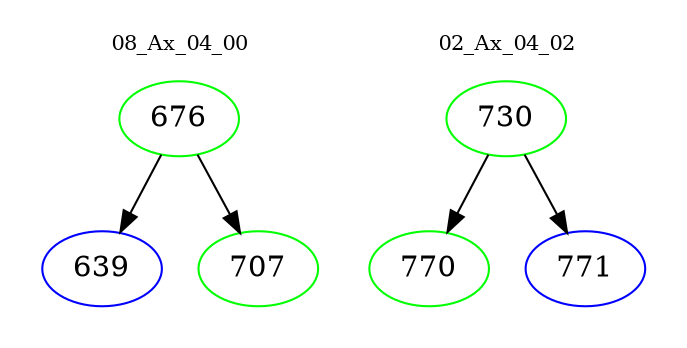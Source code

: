 digraph{
subgraph cluster_0 {
color = white
label = "08_Ax_04_00";
fontsize=10;
T0_676 [label="676", color="green"]
T0_676 -> T0_639 [color="black"]
T0_639 [label="639", color="blue"]
T0_676 -> T0_707 [color="black"]
T0_707 [label="707", color="green"]
}
subgraph cluster_1 {
color = white
label = "02_Ax_04_02";
fontsize=10;
T1_730 [label="730", color="green"]
T1_730 -> T1_770 [color="black"]
T1_770 [label="770", color="green"]
T1_730 -> T1_771 [color="black"]
T1_771 [label="771", color="blue"]
}
}
